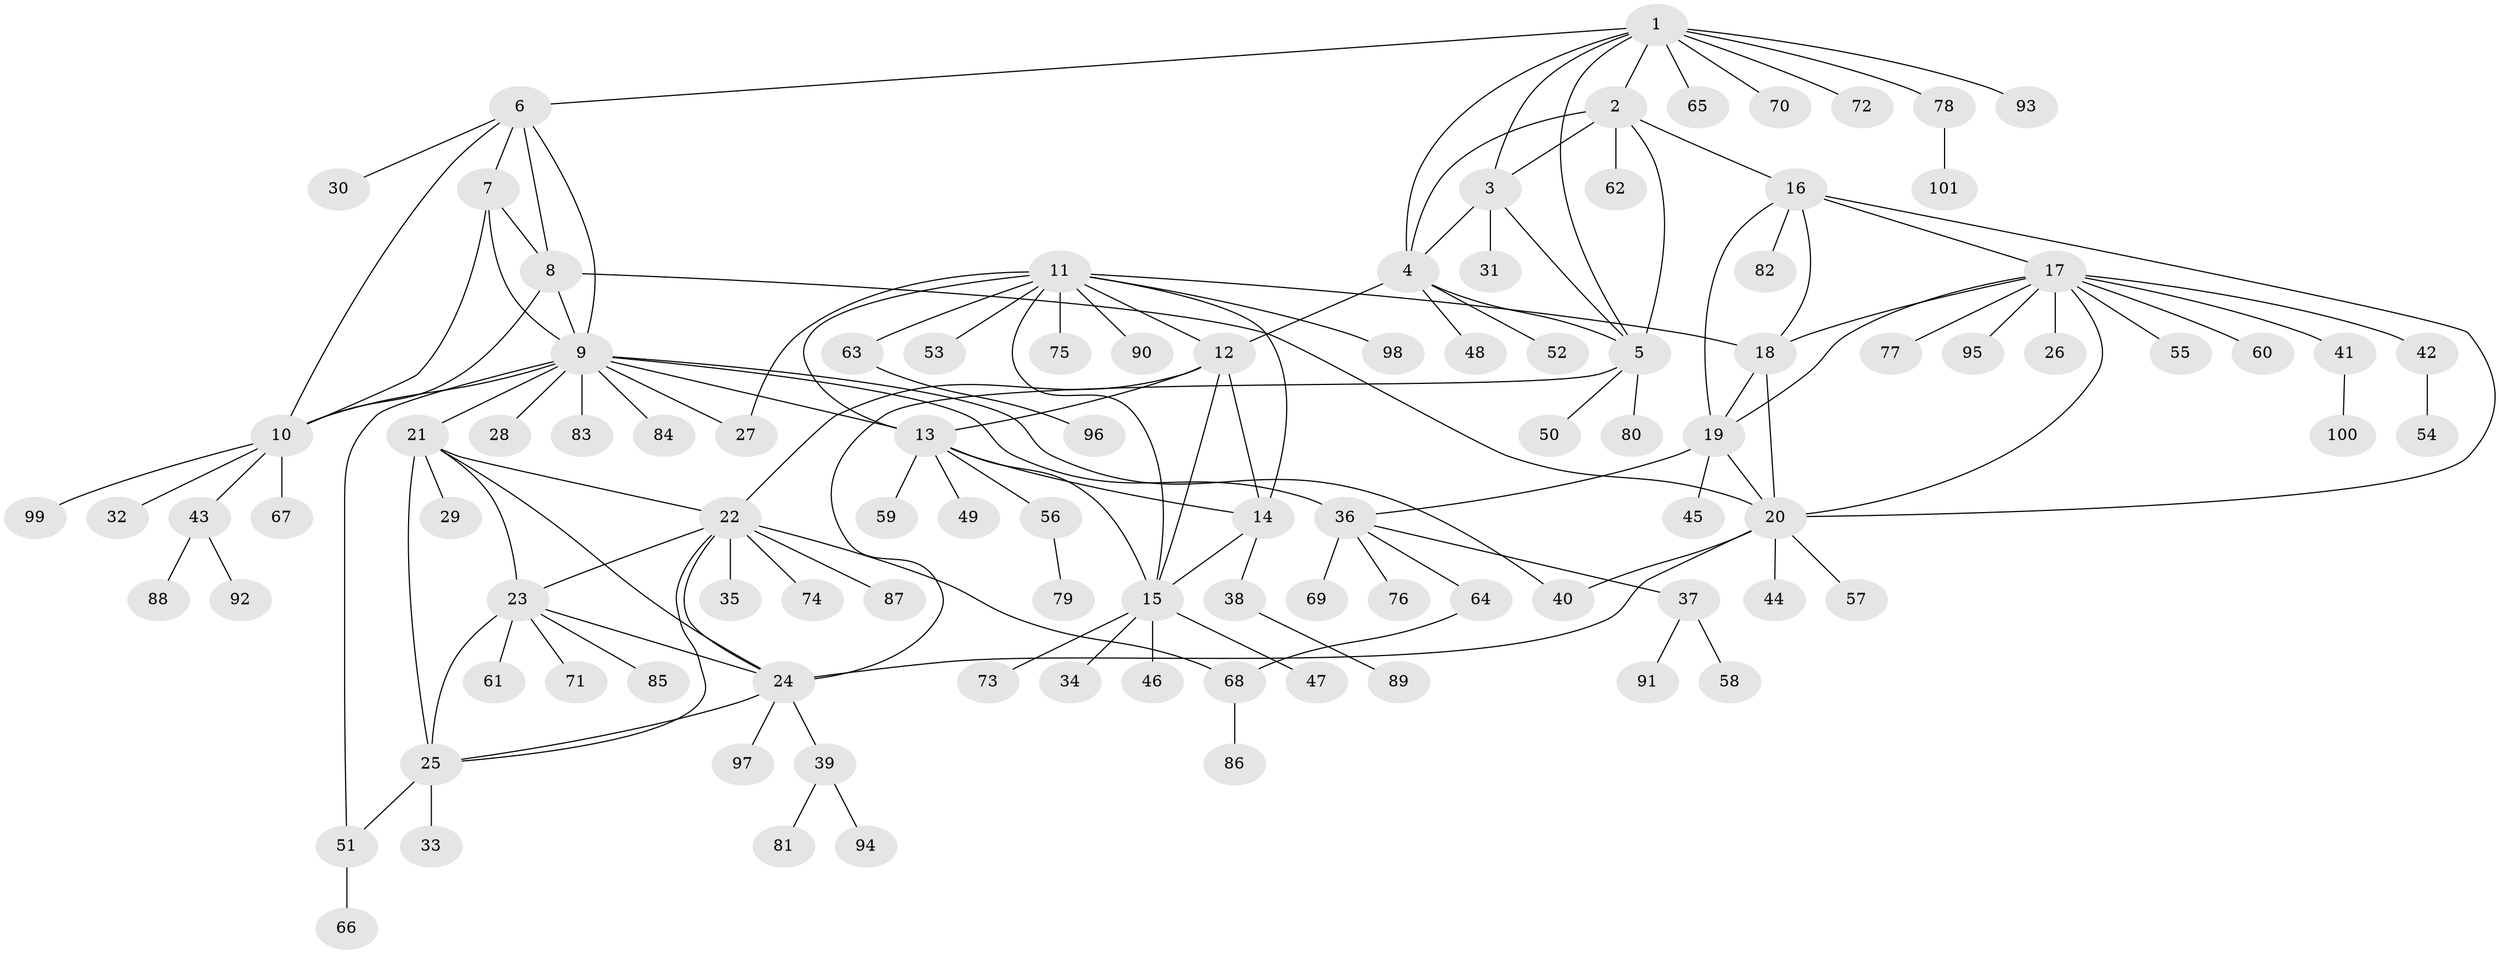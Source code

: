 // Generated by graph-tools (version 1.1) at 2025/37/03/09/25 02:37:41]
// undirected, 101 vertices, 141 edges
graph export_dot {
graph [start="1"]
  node [color=gray90,style=filled];
  1;
  2;
  3;
  4;
  5;
  6;
  7;
  8;
  9;
  10;
  11;
  12;
  13;
  14;
  15;
  16;
  17;
  18;
  19;
  20;
  21;
  22;
  23;
  24;
  25;
  26;
  27;
  28;
  29;
  30;
  31;
  32;
  33;
  34;
  35;
  36;
  37;
  38;
  39;
  40;
  41;
  42;
  43;
  44;
  45;
  46;
  47;
  48;
  49;
  50;
  51;
  52;
  53;
  54;
  55;
  56;
  57;
  58;
  59;
  60;
  61;
  62;
  63;
  64;
  65;
  66;
  67;
  68;
  69;
  70;
  71;
  72;
  73;
  74;
  75;
  76;
  77;
  78;
  79;
  80;
  81;
  82;
  83;
  84;
  85;
  86;
  87;
  88;
  89;
  90;
  91;
  92;
  93;
  94;
  95;
  96;
  97;
  98;
  99;
  100;
  101;
  1 -- 2;
  1 -- 3;
  1 -- 4;
  1 -- 5;
  1 -- 6;
  1 -- 65;
  1 -- 70;
  1 -- 72;
  1 -- 78;
  1 -- 93;
  2 -- 3;
  2 -- 4;
  2 -- 5;
  2 -- 16;
  2 -- 62;
  3 -- 4;
  3 -- 5;
  3 -- 31;
  4 -- 5;
  4 -- 12;
  4 -- 48;
  4 -- 52;
  5 -- 24;
  5 -- 50;
  5 -- 80;
  6 -- 7;
  6 -- 8;
  6 -- 9;
  6 -- 10;
  6 -- 30;
  7 -- 8;
  7 -- 9;
  7 -- 10;
  8 -- 9;
  8 -- 10;
  8 -- 20;
  9 -- 10;
  9 -- 13;
  9 -- 21;
  9 -- 27;
  9 -- 28;
  9 -- 36;
  9 -- 40;
  9 -- 51;
  9 -- 83;
  9 -- 84;
  10 -- 32;
  10 -- 43;
  10 -- 67;
  10 -- 99;
  11 -- 12;
  11 -- 13;
  11 -- 14;
  11 -- 15;
  11 -- 18;
  11 -- 27;
  11 -- 53;
  11 -- 63;
  11 -- 75;
  11 -- 90;
  11 -- 98;
  12 -- 13;
  12 -- 14;
  12 -- 15;
  12 -- 22;
  13 -- 14;
  13 -- 15;
  13 -- 49;
  13 -- 56;
  13 -- 59;
  14 -- 15;
  14 -- 38;
  15 -- 34;
  15 -- 46;
  15 -- 47;
  15 -- 73;
  16 -- 17;
  16 -- 18;
  16 -- 19;
  16 -- 20;
  16 -- 82;
  17 -- 18;
  17 -- 19;
  17 -- 20;
  17 -- 26;
  17 -- 41;
  17 -- 42;
  17 -- 55;
  17 -- 60;
  17 -- 77;
  17 -- 95;
  18 -- 19;
  18 -- 20;
  19 -- 20;
  19 -- 36;
  19 -- 45;
  20 -- 24;
  20 -- 40;
  20 -- 44;
  20 -- 57;
  21 -- 22;
  21 -- 23;
  21 -- 24;
  21 -- 25;
  21 -- 29;
  22 -- 23;
  22 -- 24;
  22 -- 25;
  22 -- 35;
  22 -- 68;
  22 -- 74;
  22 -- 87;
  23 -- 24;
  23 -- 25;
  23 -- 61;
  23 -- 71;
  23 -- 85;
  24 -- 25;
  24 -- 39;
  24 -- 97;
  25 -- 33;
  25 -- 51;
  36 -- 37;
  36 -- 64;
  36 -- 69;
  36 -- 76;
  37 -- 58;
  37 -- 91;
  38 -- 89;
  39 -- 81;
  39 -- 94;
  41 -- 100;
  42 -- 54;
  43 -- 88;
  43 -- 92;
  51 -- 66;
  56 -- 79;
  63 -- 96;
  64 -- 68;
  68 -- 86;
  78 -- 101;
}
